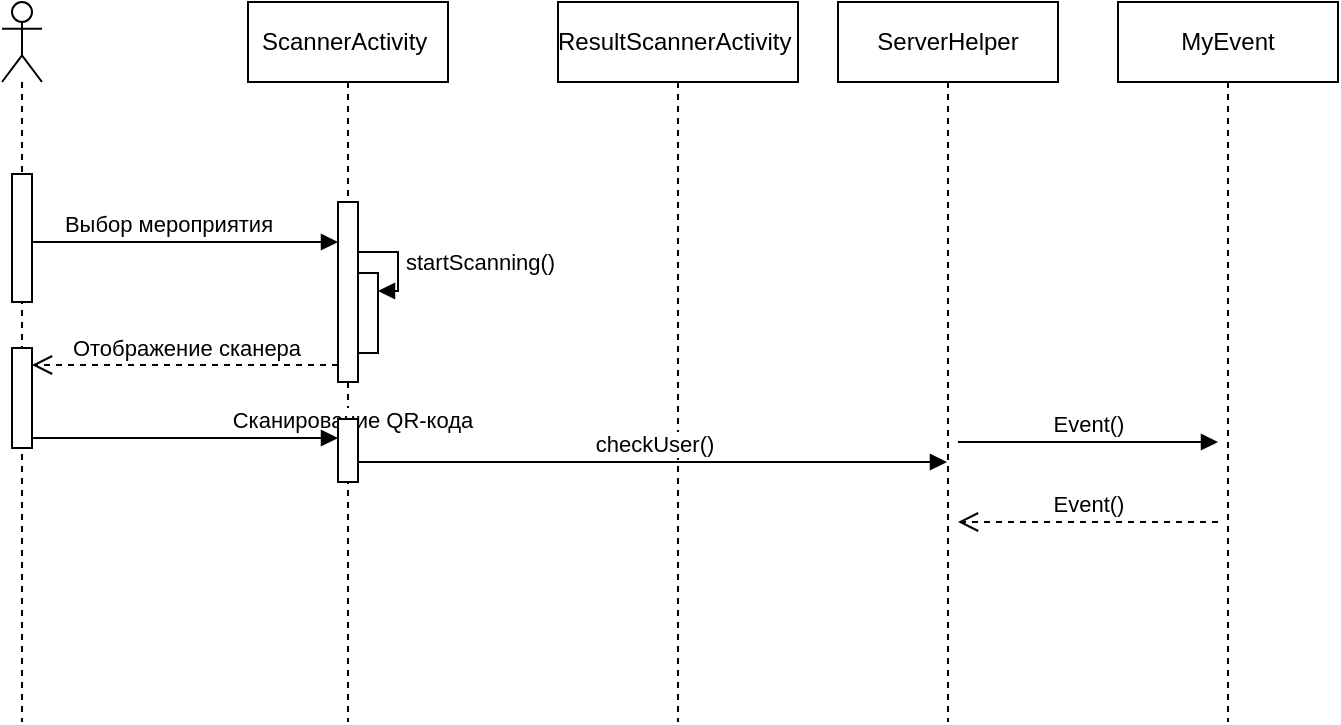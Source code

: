 <mxfile version="21.3.3" type="device">
  <diagram name="Страница 1" id="_8Xyn77dfXfNIrUzgHad">
    <mxGraphModel dx="1259" dy="696" grid="1" gridSize="10" guides="1" tooltips="1" connect="1" arrows="1" fold="1" page="1" pageScale="1" pageWidth="827" pageHeight="1169" math="0" shadow="0">
      <root>
        <mxCell id="0" />
        <mxCell id="1" parent="0" />
        <mxCell id="HynPFgPw-gL_0oEtD04N-1" value="Выбор мероприятия" style="html=1;verticalAlign=bottom;endArrow=block;edgeStyle=elbowEdgeStyle;elbow=vertical;curved=0;rounded=0;" edge="1" parent="1" target="HynPFgPw-gL_0oEtD04N-3">
          <mxGeometry width="80" relative="1" as="geometry">
            <mxPoint x="100" y="120" as="sourcePoint" />
            <mxPoint x="182" y="120" as="targetPoint" />
            <Array as="points">
              <mxPoint x="90" y="120" />
            </Array>
          </mxGeometry>
        </mxCell>
        <mxCell id="HynPFgPw-gL_0oEtD04N-2" value="ScannerActivity&amp;nbsp;" style="shape=umlLifeline;perimeter=lifelinePerimeter;whiteSpace=wrap;html=1;container=1;dropTarget=0;collapsible=0;recursiveResize=0;outlineConnect=0;portConstraint=eastwest;newEdgeStyle={&quot;edgeStyle&quot;:&quot;elbowEdgeStyle&quot;,&quot;elbow&quot;:&quot;vertical&quot;,&quot;curved&quot;:0,&quot;rounded&quot;:0};" vertex="1" parent="1">
          <mxGeometry x="205" width="100" height="360" as="geometry" />
        </mxCell>
        <mxCell id="HynPFgPw-gL_0oEtD04N-3" value="" style="html=1;points=[];perimeter=orthogonalPerimeter;outlineConnect=0;targetShapes=umlLifeline;portConstraint=eastwest;newEdgeStyle={&quot;edgeStyle&quot;:&quot;elbowEdgeStyle&quot;,&quot;elbow&quot;:&quot;vertical&quot;,&quot;curved&quot;:0,&quot;rounded&quot;:0};" vertex="1" parent="HynPFgPw-gL_0oEtD04N-2">
          <mxGeometry x="45" y="100" width="10" height="90" as="geometry" />
        </mxCell>
        <mxCell id="HynPFgPw-gL_0oEtD04N-4" value="startScanning()" style="html=1;align=left;spacingLeft=2;endArrow=block;rounded=0;edgeStyle=orthogonalEdgeStyle;curved=0;rounded=0;" edge="1" parent="HynPFgPw-gL_0oEtD04N-2" source="HynPFgPw-gL_0oEtD04N-3">
          <mxGeometry relative="1" as="geometry">
            <mxPoint x="60" y="114.5" as="sourcePoint" />
            <Array as="points">
              <mxPoint x="75" y="125" />
              <mxPoint x="75" y="145" />
            </Array>
            <mxPoint x="65" y="144.5" as="targetPoint" />
          </mxGeometry>
        </mxCell>
        <mxCell id="HynPFgPw-gL_0oEtD04N-5" value="" style="html=1;points=[];perimeter=orthogonalPerimeter;outlineConnect=0;targetShapes=umlLifeline;portConstraint=eastwest;newEdgeStyle={&quot;edgeStyle&quot;:&quot;elbowEdgeStyle&quot;,&quot;elbow&quot;:&quot;vertical&quot;,&quot;curved&quot;:0,&quot;rounded&quot;:0};" vertex="1" parent="HynPFgPw-gL_0oEtD04N-2">
          <mxGeometry x="55" y="135.5" width="10" height="40" as="geometry" />
        </mxCell>
        <mxCell id="HynPFgPw-gL_0oEtD04N-6" value="" style="shape=umlLifeline;perimeter=lifelinePerimeter;whiteSpace=wrap;html=1;container=1;dropTarget=0;collapsible=0;recursiveResize=0;outlineConnect=0;portConstraint=eastwest;newEdgeStyle={&quot;edgeStyle&quot;:&quot;elbowEdgeStyle&quot;,&quot;elbow&quot;:&quot;vertical&quot;,&quot;curved&quot;:0,&quot;rounded&quot;:0};participant=umlActor;" vertex="1" parent="1">
          <mxGeometry x="82" width="20" height="360" as="geometry" />
        </mxCell>
        <mxCell id="HynPFgPw-gL_0oEtD04N-7" value="" style="html=1;points=[];perimeter=orthogonalPerimeter;outlineConnect=0;targetShapes=umlLifeline;portConstraint=eastwest;newEdgeStyle={&quot;edgeStyle&quot;:&quot;elbowEdgeStyle&quot;,&quot;elbow&quot;:&quot;vertical&quot;,&quot;curved&quot;:0,&quot;rounded&quot;:0};" vertex="1" parent="HynPFgPw-gL_0oEtD04N-6">
          <mxGeometry x="5" y="86" width="10" height="64" as="geometry" />
        </mxCell>
        <mxCell id="HynPFgPw-gL_0oEtD04N-8" value="" style="html=1;points=[];perimeter=orthogonalPerimeter;outlineConnect=0;targetShapes=umlLifeline;portConstraint=eastwest;newEdgeStyle={&quot;edgeStyle&quot;:&quot;elbowEdgeStyle&quot;,&quot;elbow&quot;:&quot;vertical&quot;,&quot;curved&quot;:0,&quot;rounded&quot;:0};" vertex="1" parent="HynPFgPw-gL_0oEtD04N-6">
          <mxGeometry x="5" y="173" width="10" height="50" as="geometry" />
        </mxCell>
        <mxCell id="HynPFgPw-gL_0oEtD04N-9" value="ResultScannerActivity&amp;nbsp;" style="shape=umlLifeline;perimeter=lifelinePerimeter;whiteSpace=wrap;html=1;container=1;dropTarget=0;collapsible=0;recursiveResize=0;outlineConnect=0;portConstraint=eastwest;newEdgeStyle={&quot;edgeStyle&quot;:&quot;elbowEdgeStyle&quot;,&quot;elbow&quot;:&quot;vertical&quot;,&quot;curved&quot;:0,&quot;rounded&quot;:0};" vertex="1" parent="1">
          <mxGeometry x="360" width="120" height="360" as="geometry" />
        </mxCell>
        <mxCell id="HynPFgPw-gL_0oEtD04N-10" value="ServerHelper" style="shape=umlLifeline;perimeter=lifelinePerimeter;whiteSpace=wrap;html=1;container=1;dropTarget=0;collapsible=0;recursiveResize=0;outlineConnect=0;portConstraint=eastwest;newEdgeStyle={&quot;edgeStyle&quot;:&quot;elbowEdgeStyle&quot;,&quot;elbow&quot;:&quot;vertical&quot;,&quot;curved&quot;:0,&quot;rounded&quot;:0};" vertex="1" parent="1">
          <mxGeometry x="500" width="110" height="360" as="geometry" />
        </mxCell>
        <mxCell id="HynPFgPw-gL_0oEtD04N-11" value="MyEvent" style="shape=umlLifeline;perimeter=lifelinePerimeter;whiteSpace=wrap;html=1;container=1;dropTarget=0;collapsible=0;recursiveResize=0;outlineConnect=0;portConstraint=eastwest;newEdgeStyle={&quot;edgeStyle&quot;:&quot;elbowEdgeStyle&quot;,&quot;elbow&quot;:&quot;vertical&quot;,&quot;curved&quot;:0,&quot;rounded&quot;:0};" vertex="1" parent="1">
          <mxGeometry x="640" width="110" height="360" as="geometry" />
        </mxCell>
        <mxCell id="HynPFgPw-gL_0oEtD04N-12" value="Отображение сканера" style="html=1;verticalAlign=bottom;endArrow=open;dashed=1;endSize=8;edgeStyle=elbowEdgeStyle;elbow=vertical;curved=0;rounded=0;" edge="1" parent="1" source="HynPFgPw-gL_0oEtD04N-3" target="HynPFgPw-gL_0oEtD04N-8">
          <mxGeometry relative="1" as="geometry">
            <mxPoint x="230" y="179.58" as="sourcePoint" />
            <mxPoint x="150" y="179.58" as="targetPoint" />
          </mxGeometry>
        </mxCell>
        <mxCell id="HynPFgPw-gL_0oEtD04N-13" value="Сканирование QR-кода" style="html=1;verticalAlign=bottom;endArrow=block;edgeStyle=elbowEdgeStyle;elbow=vertical;curved=0;rounded=0;" edge="1" parent="1" source="HynPFgPw-gL_0oEtD04N-15">
          <mxGeometry x="1" y="87" width="80" relative="1" as="geometry">
            <mxPoint x="107" y="218" as="sourcePoint" />
            <mxPoint x="257" y="218" as="targetPoint" />
            <Array as="points" />
            <mxPoint as="offset" />
          </mxGeometry>
        </mxCell>
        <mxCell id="HynPFgPw-gL_0oEtD04N-14" value="" style="html=1;verticalAlign=bottom;endArrow=block;edgeStyle=elbowEdgeStyle;elbow=vertical;curved=0;rounded=0;" edge="1" parent="1" target="HynPFgPw-gL_0oEtD04N-15">
          <mxGeometry width="80" relative="1" as="geometry">
            <mxPoint x="107" y="218" as="sourcePoint" />
            <mxPoint x="257" y="218" as="targetPoint" />
            <Array as="points">
              <mxPoint x="97" y="218" />
            </Array>
          </mxGeometry>
        </mxCell>
        <mxCell id="HynPFgPw-gL_0oEtD04N-15" value="" style="html=1;points=[];perimeter=orthogonalPerimeter;outlineConnect=0;targetShapes=umlLifeline;portConstraint=eastwest;newEdgeStyle={&quot;edgeStyle&quot;:&quot;elbowEdgeStyle&quot;,&quot;elbow&quot;:&quot;vertical&quot;,&quot;curved&quot;:0,&quot;rounded&quot;:0};" vertex="1" parent="1">
          <mxGeometry x="250" y="208.5" width="10" height="31.5" as="geometry" />
        </mxCell>
        <mxCell id="HynPFgPw-gL_0oEtD04N-16" value="checkUser()" style="html=1;verticalAlign=bottom;endArrow=block;edgeStyle=elbowEdgeStyle;elbow=vertical;curved=0;rounded=0;" edge="1" parent="1" target="HynPFgPw-gL_0oEtD04N-10">
          <mxGeometry width="80" relative="1" as="geometry">
            <mxPoint x="260" y="230" as="sourcePoint" />
            <mxPoint x="340" y="230" as="targetPoint" />
          </mxGeometry>
        </mxCell>
        <mxCell id="HynPFgPw-gL_0oEtD04N-17" value="Event()" style="html=1;verticalAlign=bottom;endArrow=block;edgeStyle=elbowEdgeStyle;elbow=vertical;curved=0;rounded=0;" edge="1" parent="1">
          <mxGeometry width="80" relative="1" as="geometry">
            <mxPoint x="560" y="220" as="sourcePoint" />
            <mxPoint x="690" y="220" as="targetPoint" />
          </mxGeometry>
        </mxCell>
        <mxCell id="HynPFgPw-gL_0oEtD04N-18" value="Event()" style="html=1;verticalAlign=bottom;endArrow=open;dashed=1;endSize=8;edgeStyle=elbowEdgeStyle;elbow=vertical;curved=0;rounded=0;" edge="1" parent="1">
          <mxGeometry relative="1" as="geometry">
            <mxPoint x="690" y="260" as="sourcePoint" />
            <mxPoint x="560" y="260" as="targetPoint" />
          </mxGeometry>
        </mxCell>
      </root>
    </mxGraphModel>
  </diagram>
</mxfile>
